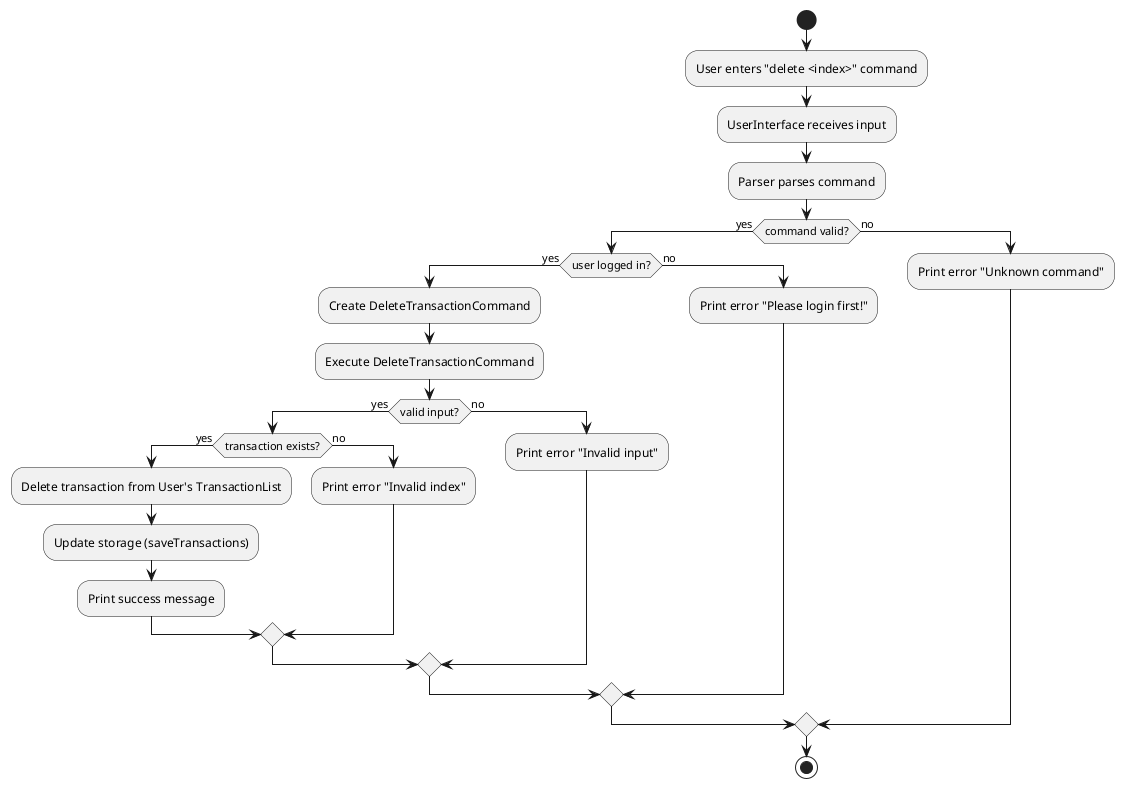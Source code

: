 @startuml
'https://plantuml.com/activity-diagram-beta

'title Delete Transaction Activity Diagram

start

:User enters "delete <index>" command;
:UserInterface receives input;

:Parser parses command;
if (command valid?) then (yes)

    if (user logged in?) then (yes)
    :Create DeleteTransactionCommand;
    :Execute DeleteTransactionCommand;
        if (valid input?) then (yes)
            if (transaction exists?) then (yes)
                :Delete transaction from User's TransactionList;
                :Update storage (saveTransactions);
                :Print success message;
            else (no)
                :Print error "Invalid index";
            endif
        else (no)
            :Print error "Invalid input";
        endif
    else (no)
        :Print error "Please login first!";
    endif

else (no)
    :Print error "Unknown command";
endif

stop

@enduml
